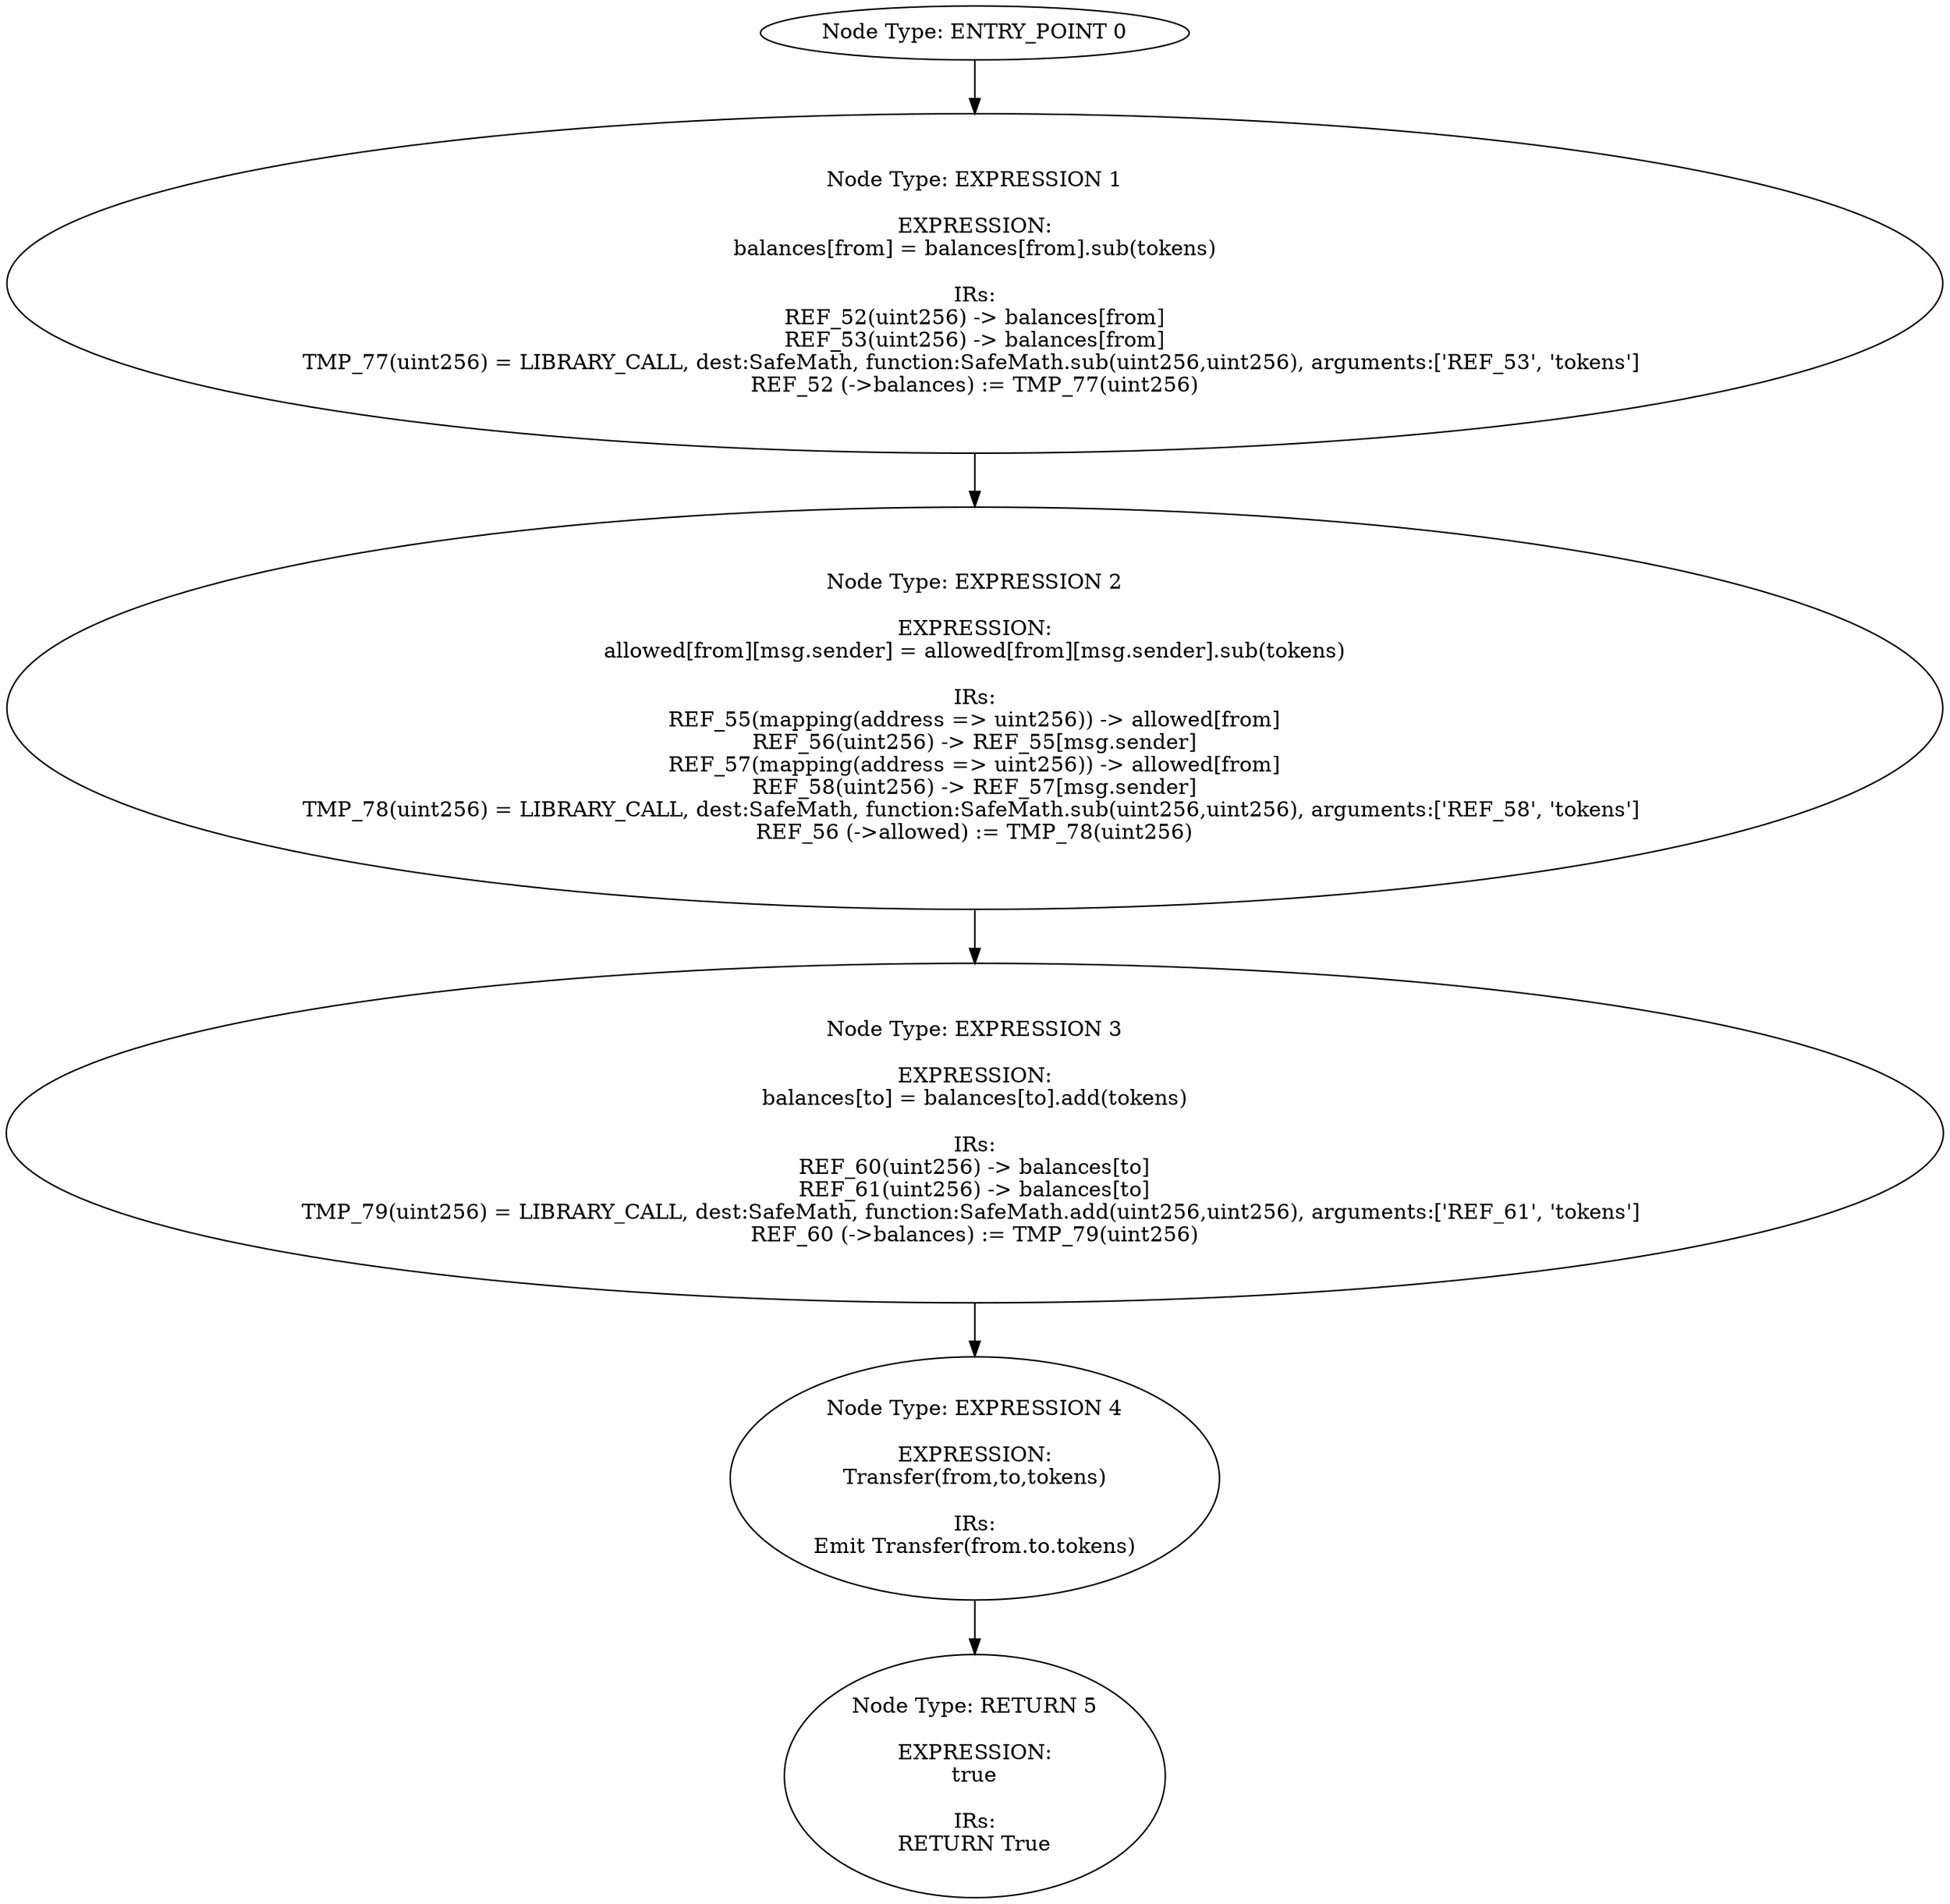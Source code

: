 digraph{
0[label="Node Type: ENTRY_POINT 0
"];
0->1;
1[label="Node Type: EXPRESSION 1

EXPRESSION:
balances[from] = balances[from].sub(tokens)

IRs:
REF_52(uint256) -> balances[from]
REF_53(uint256) -> balances[from]
TMP_77(uint256) = LIBRARY_CALL, dest:SafeMath, function:SafeMath.sub(uint256,uint256), arguments:['REF_53', 'tokens'] 
REF_52 (->balances) := TMP_77(uint256)"];
1->2;
2[label="Node Type: EXPRESSION 2

EXPRESSION:
allowed[from][msg.sender] = allowed[from][msg.sender].sub(tokens)

IRs:
REF_55(mapping(address => uint256)) -> allowed[from]
REF_56(uint256) -> REF_55[msg.sender]
REF_57(mapping(address => uint256)) -> allowed[from]
REF_58(uint256) -> REF_57[msg.sender]
TMP_78(uint256) = LIBRARY_CALL, dest:SafeMath, function:SafeMath.sub(uint256,uint256), arguments:['REF_58', 'tokens'] 
REF_56 (->allowed) := TMP_78(uint256)"];
2->3;
3[label="Node Type: EXPRESSION 3

EXPRESSION:
balances[to] = balances[to].add(tokens)

IRs:
REF_60(uint256) -> balances[to]
REF_61(uint256) -> balances[to]
TMP_79(uint256) = LIBRARY_CALL, dest:SafeMath, function:SafeMath.add(uint256,uint256), arguments:['REF_61', 'tokens'] 
REF_60 (->balances) := TMP_79(uint256)"];
3->4;
4[label="Node Type: EXPRESSION 4

EXPRESSION:
Transfer(from,to,tokens)

IRs:
Emit Transfer(from.to.tokens)"];
4->5;
5[label="Node Type: RETURN 5

EXPRESSION:
true

IRs:
RETURN True"];
}
